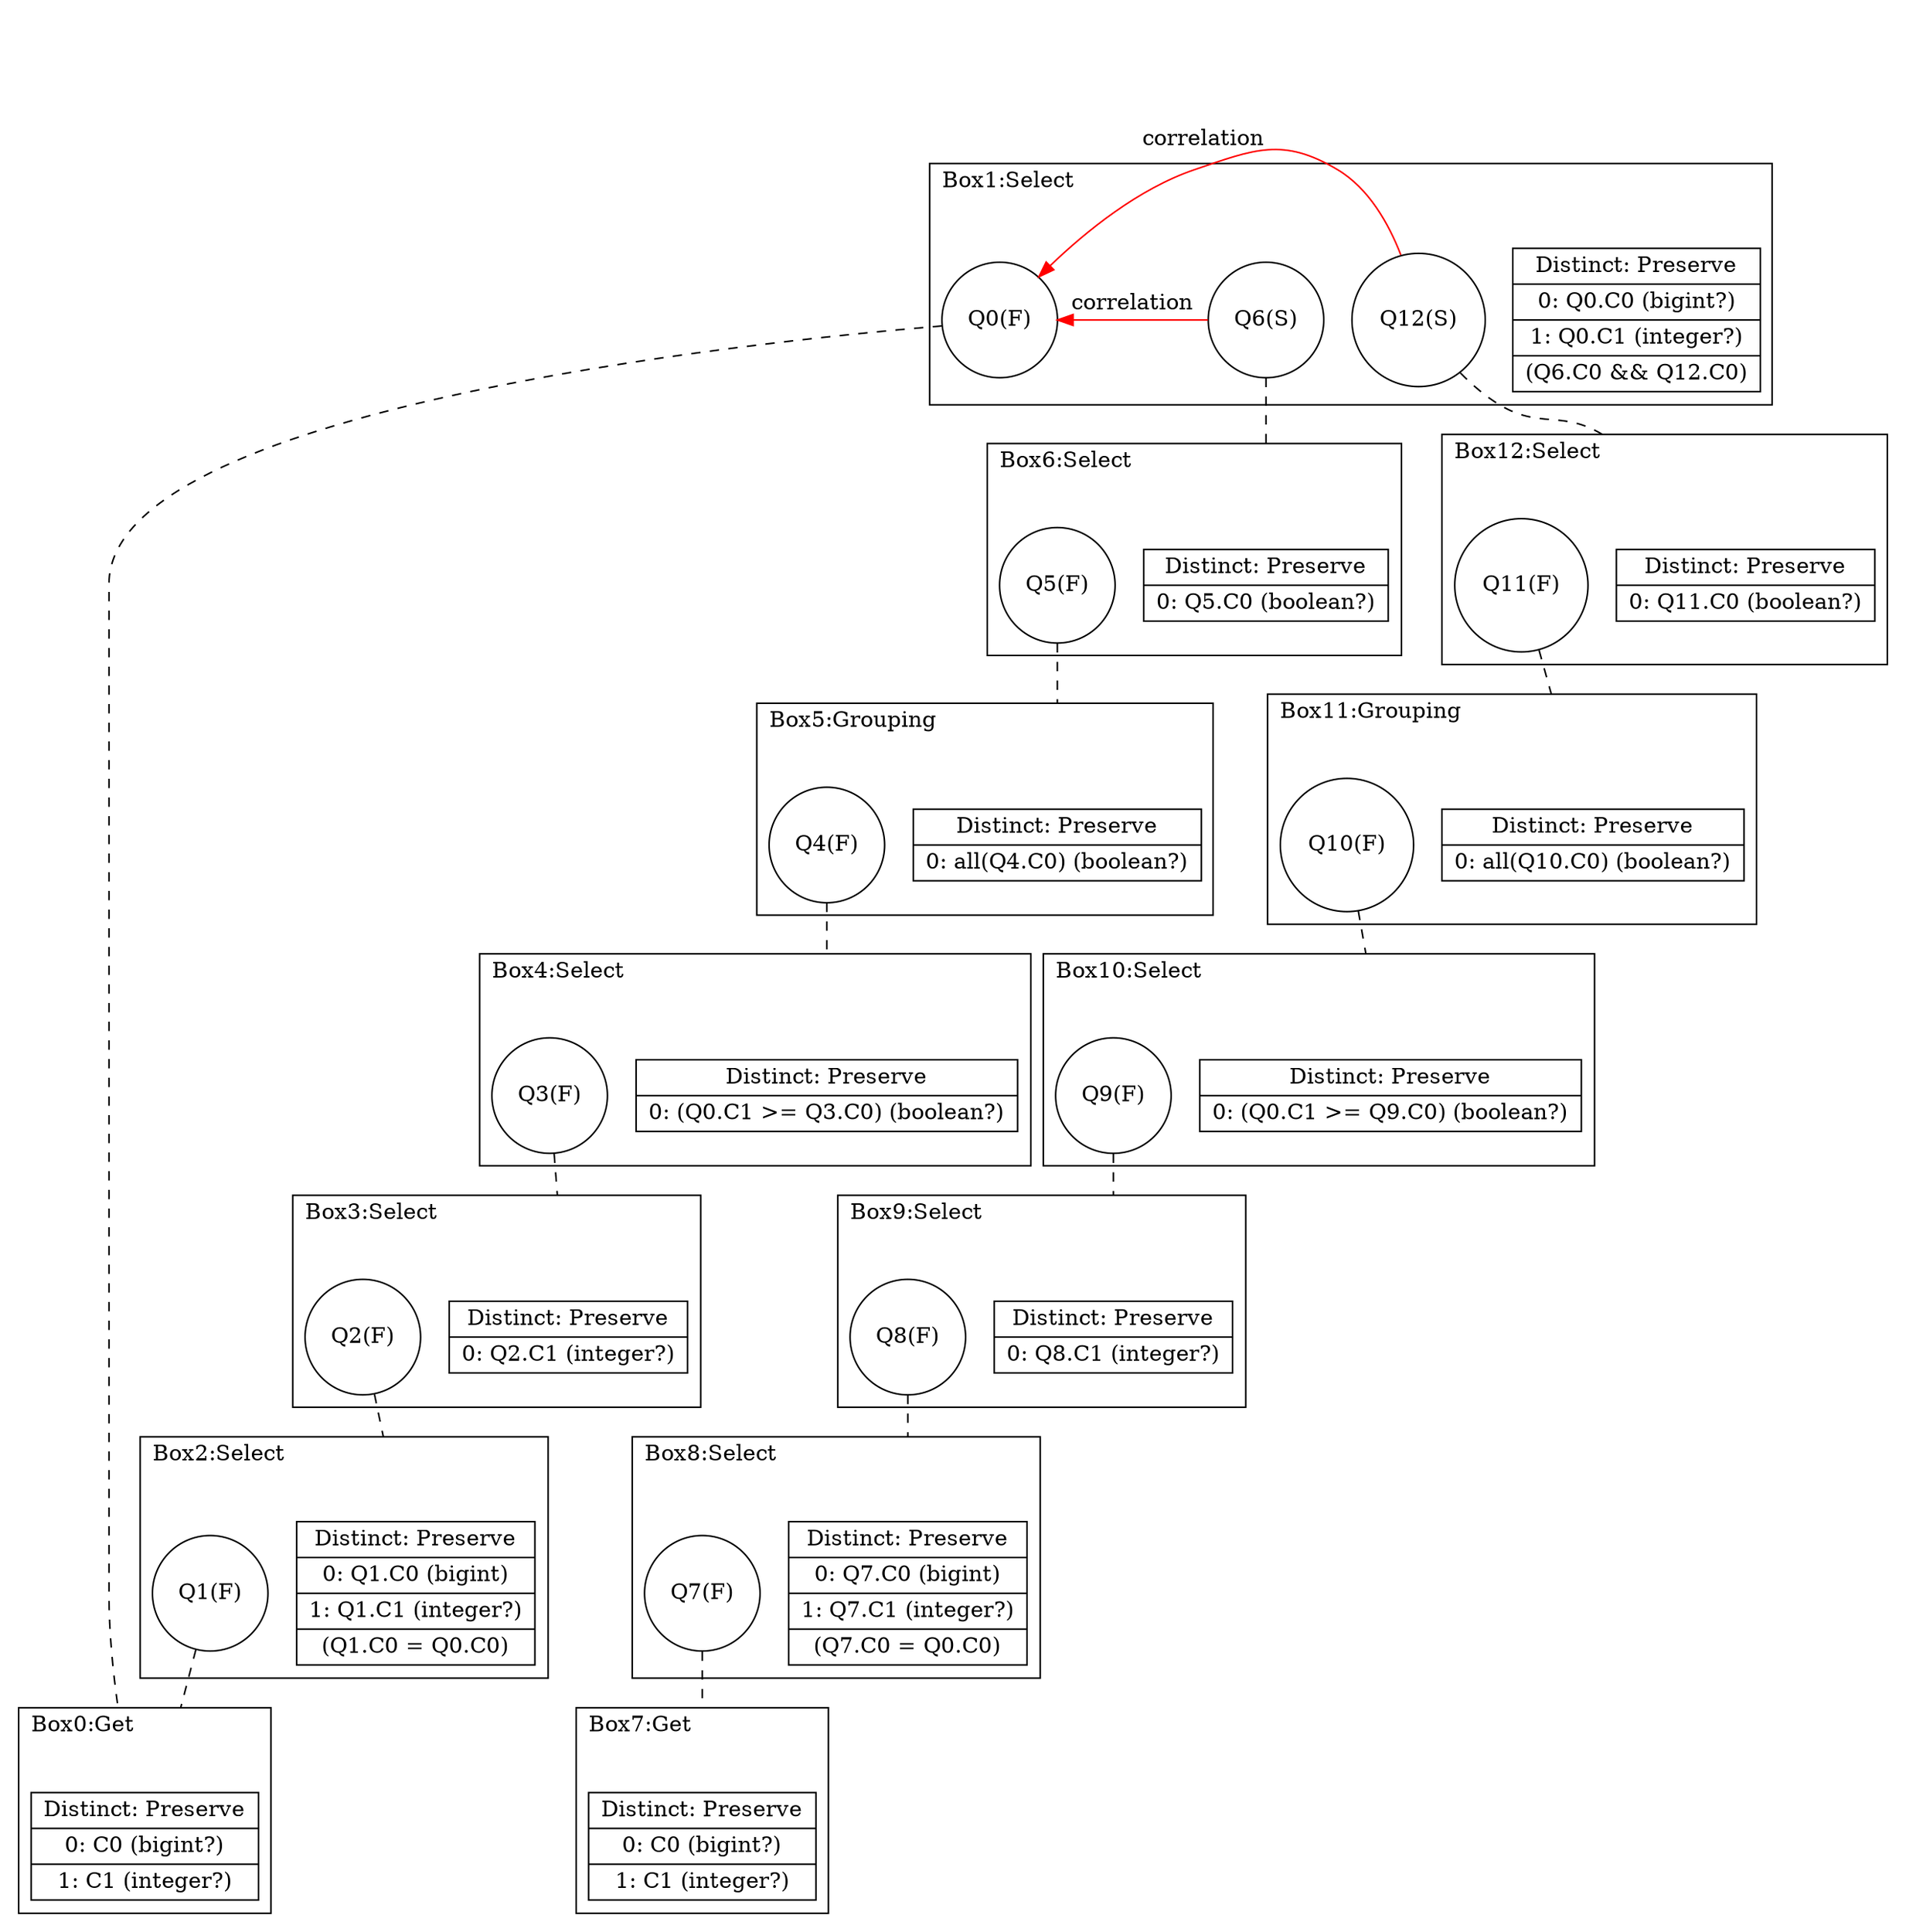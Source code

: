 digraph G {
    compound = true
    labeljust = l
    label = ""
    node [ shape = box ]
    subgraph cluster1 {
        label = "Box1:Select"
        boxhead1 [ shape = record, label = "{ Distinct: Preserve| 0: Q0.C0 (bigint?)| 1: Q0.C1 (integer?)| (Q6.C0 && Q12.C0) }" ]
        {
            rank = same
            node [ shape = circle ]
            Q0 [ label = "Q0(F)" ]
            Q6 [ label = "Q6(S)" ]
            Q12 [ label = "Q12(S)" ]
            Q6 -> Q0 [ label = "correlation", style = filled, color = red ]
            Q12 -> Q0 [ label = "correlation", style = filled, color = red ]
        }
    }
    subgraph cluster0 {
        label = "Box0:Get"
        boxhead0 [ shape = record, label = "{ Distinct: Preserve| 0: C0 (bigint?)| 1: C1 (integer?) }" ]
        {
            rank = same
        }
    }
    subgraph cluster6 {
        label = "Box6:Select"
        boxhead6 [ shape = record, label = "{ Distinct: Preserve| 0: Q5.C0 (boolean?) }" ]
        {
            rank = same
            node [ shape = circle ]
            Q5 [ label = "Q5(F)" ]
        }
    }
    subgraph cluster5 {
        label = "Box5:Grouping"
        boxhead5 [ shape = record, label = "{ Distinct: Preserve| 0: all(Q4.C0) (boolean?) }" ]
        {
            rank = same
            node [ shape = circle ]
            Q4 [ label = "Q4(F)" ]
        }
    }
    subgraph cluster4 {
        label = "Box4:Select"
        boxhead4 [ shape = record, label = "{ Distinct: Preserve| 0: (Q0.C1 \>= Q3.C0) (boolean?) }" ]
        {
            rank = same
            node [ shape = circle ]
            Q3 [ label = "Q3(F)" ]
        }
    }
    subgraph cluster3 {
        label = "Box3:Select"
        boxhead3 [ shape = record, label = "{ Distinct: Preserve| 0: Q2.C1 (integer?) }" ]
        {
            rank = same
            node [ shape = circle ]
            Q2 [ label = "Q2(F)" ]
        }
    }
    subgraph cluster2 {
        label = "Box2:Select"
        boxhead2 [ shape = record, label = "{ Distinct: Preserve| 0: Q1.C0 (bigint)| 1: Q1.C1 (integer?)| (Q1.C0 = Q0.C0) }" ]
        {
            rank = same
            node [ shape = circle ]
            Q1 [ label = "Q1(F)" ]
        }
    }
    subgraph cluster12 {
        label = "Box12:Select"
        boxhead12 [ shape = record, label = "{ Distinct: Preserve| 0: Q11.C0 (boolean?) }" ]
        {
            rank = same
            node [ shape = circle ]
            Q11 [ label = "Q11(F)" ]
        }
    }
    subgraph cluster11 {
        label = "Box11:Grouping"
        boxhead11 [ shape = record, label = "{ Distinct: Preserve| 0: all(Q10.C0) (boolean?) }" ]
        {
            rank = same
            node [ shape = circle ]
            Q10 [ label = "Q10(F)" ]
        }
    }
    subgraph cluster10 {
        label = "Box10:Select"
        boxhead10 [ shape = record, label = "{ Distinct: Preserve| 0: (Q0.C1 \>= Q9.C0) (boolean?) }" ]
        {
            rank = same
            node [ shape = circle ]
            Q9 [ label = "Q9(F)" ]
        }
    }
    subgraph cluster9 {
        label = "Box9:Select"
        boxhead9 [ shape = record, label = "{ Distinct: Preserve| 0: Q8.C1 (integer?) }" ]
        {
            rank = same
            node [ shape = circle ]
            Q8 [ label = "Q8(F)" ]
        }
    }
    subgraph cluster8 {
        label = "Box8:Select"
        boxhead8 [ shape = record, label = "{ Distinct: Preserve| 0: Q7.C0 (bigint)| 1: Q7.C1 (integer?)| (Q7.C0 = Q0.C0) }" ]
        {
            rank = same
            node [ shape = circle ]
            Q7 [ label = "Q7(F)" ]
        }
    }
    subgraph cluster7 {
        label = "Box7:Get"
        boxhead7 [ shape = record, label = "{ Distinct: Preserve| 0: C0 (bigint?)| 1: C1 (integer?) }" ]
        {
            rank = same
        }
    }
    edge [ arrowhead = none, style = dashed ]
    Q0 -> boxhead0 [ lhead = cluster0 ]
    Q6 -> boxhead6 [ lhead = cluster6 ]
    Q12 -> boxhead12 [ lhead = cluster12 ]
    Q5 -> boxhead5 [ lhead = cluster5 ]
    Q4 -> boxhead4 [ lhead = cluster4 ]
    Q3 -> boxhead3 [ lhead = cluster3 ]
    Q2 -> boxhead2 [ lhead = cluster2 ]
    Q1 -> boxhead0 [ lhead = cluster0 ]
    Q11 -> boxhead11 [ lhead = cluster11 ]
    Q10 -> boxhead10 [ lhead = cluster10 ]
    Q9 -> boxhead9 [ lhead = cluster9 ]
    Q8 -> boxhead8 [ lhead = cluster8 ]
    Q7 -> boxhead7 [ lhead = cluster7 ]
}
